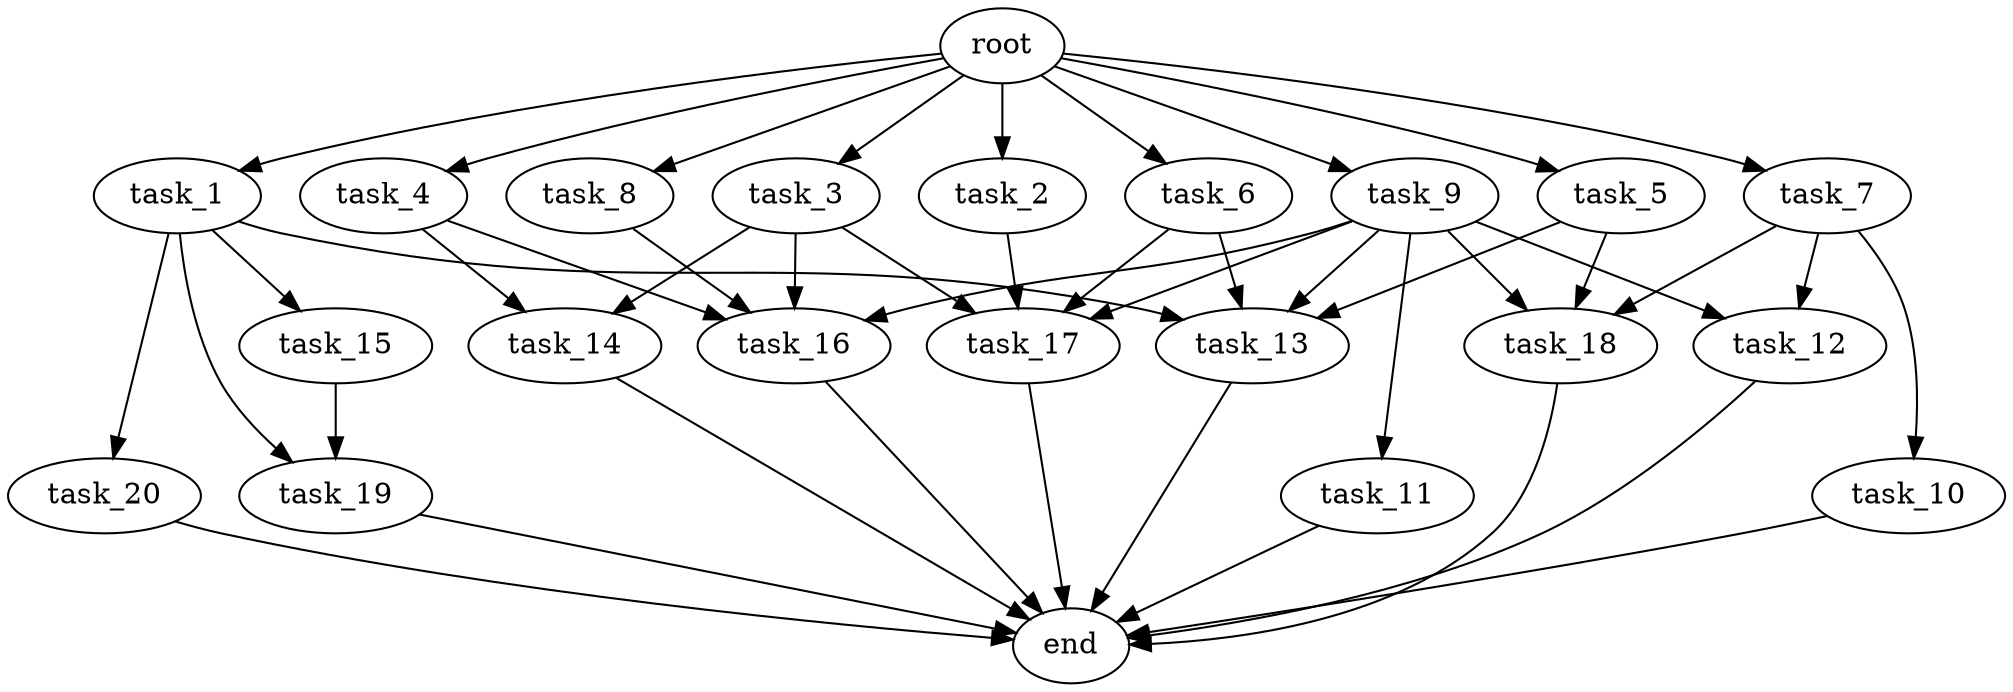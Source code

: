 digraph G {
  root [size="0.000000e+00"];
  task_1 [size="2.921938e+09"];
  task_2 [size="4.415738e+09"];
  task_3 [size="5.059460e+09"];
  task_4 [size="7.325786e+09"];
  task_5 [size="9.938431e+08"];
  task_6 [size="6.471283e+09"];
  task_7 [size="3.346741e+09"];
  task_8 [size="1.378587e+09"];
  task_9 [size="8.486102e+09"];
  task_10 [size="4.391646e+09"];
  task_11 [size="4.158083e+09"];
  task_12 [size="7.690563e+09"];
  task_13 [size="2.453915e+09"];
  task_14 [size="8.091643e+09"];
  task_15 [size="3.413859e+09"];
  task_16 [size="5.050722e+09"];
  task_17 [size="8.532534e+08"];
  task_18 [size="3.724991e+09"];
  task_19 [size="7.548697e+09"];
  task_20 [size="3.607073e+09"];
  end [size="0.000000e+00"];

  root -> task_1 [size="1.000000e-12"];
  root -> task_2 [size="1.000000e-12"];
  root -> task_3 [size="1.000000e-12"];
  root -> task_4 [size="1.000000e-12"];
  root -> task_5 [size="1.000000e-12"];
  root -> task_6 [size="1.000000e-12"];
  root -> task_7 [size="1.000000e-12"];
  root -> task_8 [size="1.000000e-12"];
  root -> task_9 [size="1.000000e-12"];
  task_1 -> task_13 [size="6.134788e+07"];
  task_1 -> task_15 [size="3.413859e+08"];
  task_1 -> task_19 [size="3.774349e+08"];
  task_1 -> task_20 [size="3.607073e+08"];
  task_2 -> task_17 [size="2.133133e+07"];
  task_3 -> task_14 [size="4.045822e+08"];
  task_3 -> task_16 [size="1.262681e+08"];
  task_3 -> task_17 [size="2.133133e+07"];
  task_4 -> task_14 [size="4.045822e+08"];
  task_4 -> task_16 [size="1.262681e+08"];
  task_5 -> task_13 [size="6.134788e+07"];
  task_5 -> task_18 [size="1.241664e+08"];
  task_6 -> task_13 [size="6.134788e+07"];
  task_6 -> task_17 [size="2.133133e+07"];
  task_7 -> task_10 [size="4.391646e+08"];
  task_7 -> task_12 [size="3.845281e+08"];
  task_7 -> task_18 [size="1.241664e+08"];
  task_8 -> task_16 [size="1.262681e+08"];
  task_9 -> task_11 [size="4.158083e+08"];
  task_9 -> task_12 [size="3.845281e+08"];
  task_9 -> task_13 [size="6.134788e+07"];
  task_9 -> task_16 [size="1.262681e+08"];
  task_9 -> task_17 [size="2.133133e+07"];
  task_9 -> task_18 [size="1.241664e+08"];
  task_10 -> end [size="1.000000e-12"];
  task_11 -> end [size="1.000000e-12"];
  task_12 -> end [size="1.000000e-12"];
  task_13 -> end [size="1.000000e-12"];
  task_14 -> end [size="1.000000e-12"];
  task_15 -> task_19 [size="3.774349e+08"];
  task_16 -> end [size="1.000000e-12"];
  task_17 -> end [size="1.000000e-12"];
  task_18 -> end [size="1.000000e-12"];
  task_19 -> end [size="1.000000e-12"];
  task_20 -> end [size="1.000000e-12"];
}
